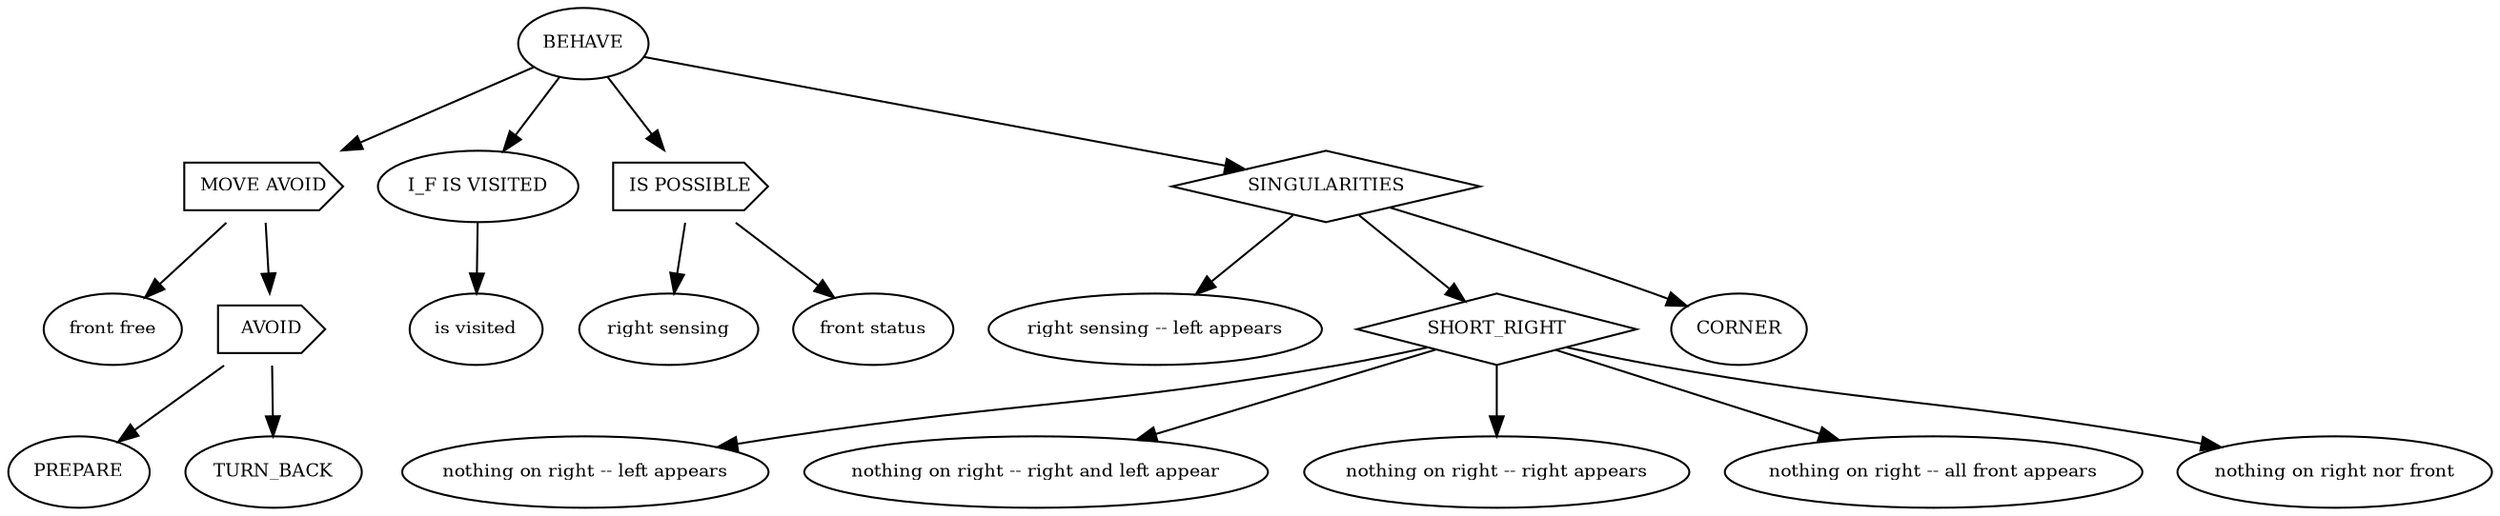 strict digraph  {
	graph [bgcolor=white,
		ordering=out,
		rotate=0
	];
	node [color=black,
		fontsize=9
	];
	"MOVE AVOID"	 [shape=cds];
	BEHAVE -> "MOVE AVOID";
	BEHAVE -> "I_F IS VISITED";
	"IS POSSIBLE"	 [shape=cds];
	BEHAVE -> "IS POSSIBLE";
	SINGULARITIES	 [shape=diamond];
	BEHAVE -> SINGULARITIES;
	"MOVE AVOID" -> "front free";
	AVOID	 [shape=cds];
	"MOVE AVOID" -> AVOID;
	AVOID -> PREPARE;
	AVOID -> TURN_BACK;
	"I_F IS VISITED" -> "is visited";
	"IS POSSIBLE" -> "right sensing";
	"IS POSSIBLE" -> "front status";
	SINGULARITIES -> "right sensing -- left appears";
	SHORT_RIGHT	 [shape=diamond];
	SINGULARITIES -> SHORT_RIGHT;
	SINGULARITIES -> CORNER;
	SHORT_RIGHT -> "nothing on right -- left appears";
	SHORT_RIGHT -> "nothing on right -- right and left appear";
	SHORT_RIGHT -> "nothing on right -- right appears";
	SHORT_RIGHT -> "nothing on right -- all front appears";
	SHORT_RIGHT -> "nothing on right nor front";
}

